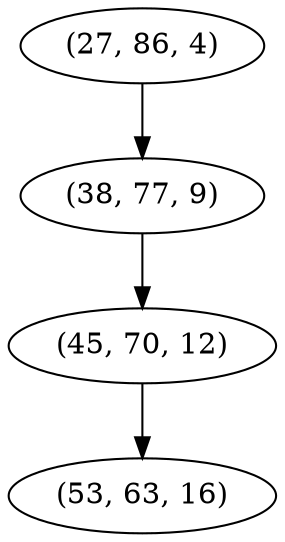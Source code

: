 digraph tree {
    "(27, 86, 4)";
    "(38, 77, 9)";
    "(45, 70, 12)";
    "(53, 63, 16)";
    "(27, 86, 4)" -> "(38, 77, 9)";
    "(38, 77, 9)" -> "(45, 70, 12)";
    "(45, 70, 12)" -> "(53, 63, 16)";
}
